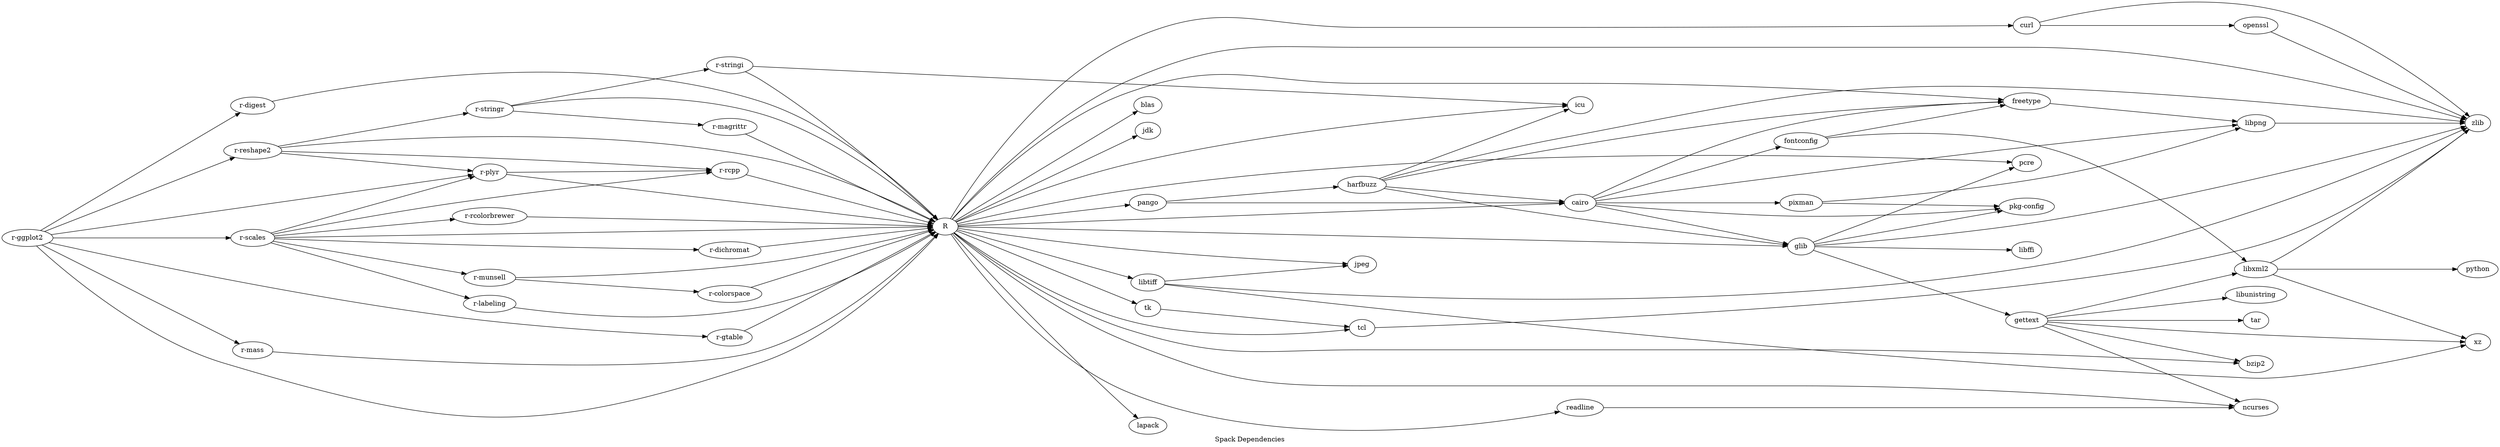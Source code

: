 digraph G {
  label = "Spack Dependencies"
  labelloc = "b"
  rankdir = "LR"
  ranksep = "5"

  "r-plyr"                       [label="r-plyr"]
  "jdk"                          [label="jdk"]
  "openssl"                      [label="openssl"]
  "pkg-config"                   [label="pkg-config"]
  "libpng"                       [label="libpng"]
  "curl"                         [label="curl"]
  "glib"                         [label="glib"]
  "r-dichromat"                  [label="r-dichromat"]
  "r-scales"                     [label="r-scales"]
  "r-gtable"                     [label="r-gtable"]
  "r-munsell"                    [label="r-munsell"]
  "r-rcpp"                       [label="r-rcpp"]
  "r-ggplot2"                    [label="r-ggplot2"]
  "gettext"                      [label="gettext"]
  "r-labeling"                   [label="r-labeling"]
  "r-rcolorbrewer"               [label="r-rcolorbrewer"]
  "pcre"                         [label="pcre"]
  "freetype"                     [label="freetype"]
  "libtiff"                      [label="libtiff"]
  "icu"                          [label="icu"]
  "pixman"                       [label="pixman"]
  "tcl"                          [label="tcl"]
  "cairo"                        [label="cairo"]
  "libxml2"                      [label="libxml2"]
  "jpeg"                         [label="jpeg"]
  "pango"                        [label="pango"]
  "r-mass"                       [label="r-mass"]
  "r-magrittr"                   [label="r-magrittr"]
  "bzip2"                        [label="bzip2"]
  "zlib"                         [label="zlib"]
  "harfbuzz"                     [label="harfbuzz"]
  "ncurses"                      [label="ncurses"]
  "r-stringr"                    [label="r-stringr"]
  "R"                            [label="R"]
  "xz"                           [label="xz"]
  "r-colorspace"                 [label="r-colorspace"]
  "r-digest"                     [label="r-digest"]
  "tk"                           [label="tk"]
  "libffi"                       [label="libffi"]
  "readline"                     [label="readline"]
  "fontconfig"                   [label="fontconfig"]
  "r-stringi"                    [label="r-stringi"]
  "r-reshape2"                   [label="r-reshape2"]

  "r-plyr" -> "R"
  "r-plyr" -> "r-rcpp"
  "openssl" -> "zlib"
  "libpng" -> "zlib"
  "curl" -> "zlib"
  "curl" -> "openssl"
  "glib" -> "libffi"
  "glib" -> "pcre"
  "glib" -> "zlib"
  "glib" -> "gettext"
  "glib" -> "pkg-config"
  "r-dichromat" -> "R"
  "r-scales" -> "r-rcolorbrewer"
  "r-scales" -> "r-labeling"
  "r-scales" -> "r-plyr"
  "r-scales" -> "r-munsell"
  "r-scales" -> "R"
  "r-scales" -> "r-dichromat"
  "r-scales" -> "r-rcpp"
  "r-gtable" -> "R"
  "r-munsell" -> "r-colorspace"
  "r-munsell" -> "R"
  "r-rcpp" -> "R"
  "r-ggplot2" -> "r-reshape2"
  "r-ggplot2" -> "r-plyr"
  "r-ggplot2" -> "r-gtable"
  "r-ggplot2" -> "r-mass"
  "r-ggplot2" -> "R"
  "r-ggplot2" -> "r-digest"
  "r-ggplot2" -> "r-scales"
  "gettext" -> "bzip2"
  "gettext" -> "tar"
  "gettext" -> "libunistring"
  "gettext" -> "ncurses"
  "gettext" -> "libxml2"
  "gettext" -> "xz"
  "r-labeling" -> "R"
  "r-rcolorbrewer" -> "R"
  "freetype" -> "libpng"
  "libtiff" -> "xz"
  "libtiff" -> "zlib"
  "libtiff" -> "jpeg"
  "pixman" -> "libpng"
  "pixman" -> "pkg-config"
  "tcl" -> "zlib"
  "cairo" -> "glib"
  "cairo" -> "freetype"
  "cairo" -> "fontconfig"
  "cairo" -> "libpng"
  "cairo" -> "pixman"
  "cairo" -> "pkg-config"
  "libxml2" -> "python"
  "libxml2" -> "xz"
  "libxml2" -> "zlib"
  "pango" -> "cairo"
  "pango" -> "harfbuzz"
  "r-mass" -> "R"
  "r-magrittr" -> "R"
  "harfbuzz" -> "glib"
  "harfbuzz" -> "cairo"
  "harfbuzz" -> "freetype"
  "harfbuzz" -> "zlib"
  "harfbuzz" -> "icu"
  "r-stringr" -> "R"
  "r-stringr" -> "r-stringi"
  "r-stringr" -> "r-magrittr"
  "R" -> "glib"
  "R" -> "pcre"
  "R" -> "bzip2"
  "R" -> "libtiff"
  "R" -> "jdk"
  "R" -> "lapack"
  "R" -> "cairo"
  "R" -> "blas"
  "R" -> "zlib"
  "R" -> "freetype"
  "R" -> "jpeg"
  "R" -> "ncurses"
  "R" -> "tcl"
  "R" -> "tk"
  "R" -> "readline"
  "R" -> "curl"
  "R" -> "pango"
  "R" -> "icu"
  "r-colorspace" -> "R"
  "r-digest" -> "R"
  "tk" -> "tcl"
  "readline" -> "ncurses"
  "fontconfig" -> "libxml2"
  "fontconfig" -> "freetype"
  "r-stringi" -> "R"
  "r-stringi" -> "icu"
  "r-reshape2" -> "r-plyr"
  "r-reshape2" -> "R"
  "r-reshape2" -> "r-rcpp"
  "r-reshape2" -> "r-stringr"
}
